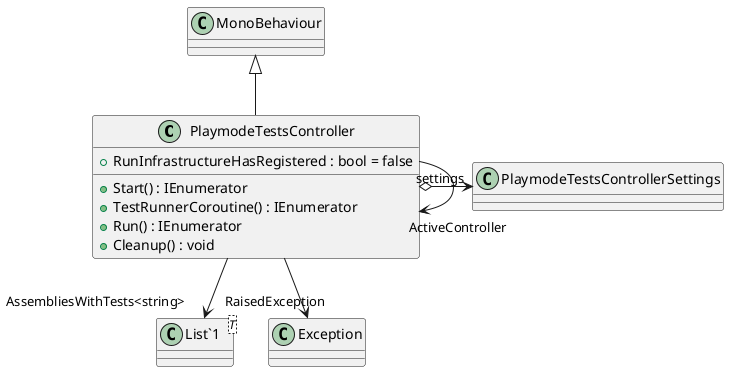 @startuml
class PlaymodeTestsController {
    + RunInfrastructureHasRegistered : bool = false
    + Start() : IEnumerator
    + TestRunnerCoroutine() : IEnumerator
    + Run() : IEnumerator
    + Cleanup() : void
}
class "List`1"<T> {
}
MonoBehaviour <|-- PlaymodeTestsController
PlaymodeTestsController --> "ActiveController" PlaymodeTestsController
PlaymodeTestsController --> "RaisedException" Exception
PlaymodeTestsController --> "AssembliesWithTests<string>" "List`1"
PlaymodeTestsController o-> "settings" PlaymodeTestsControllerSettings
@enduml
